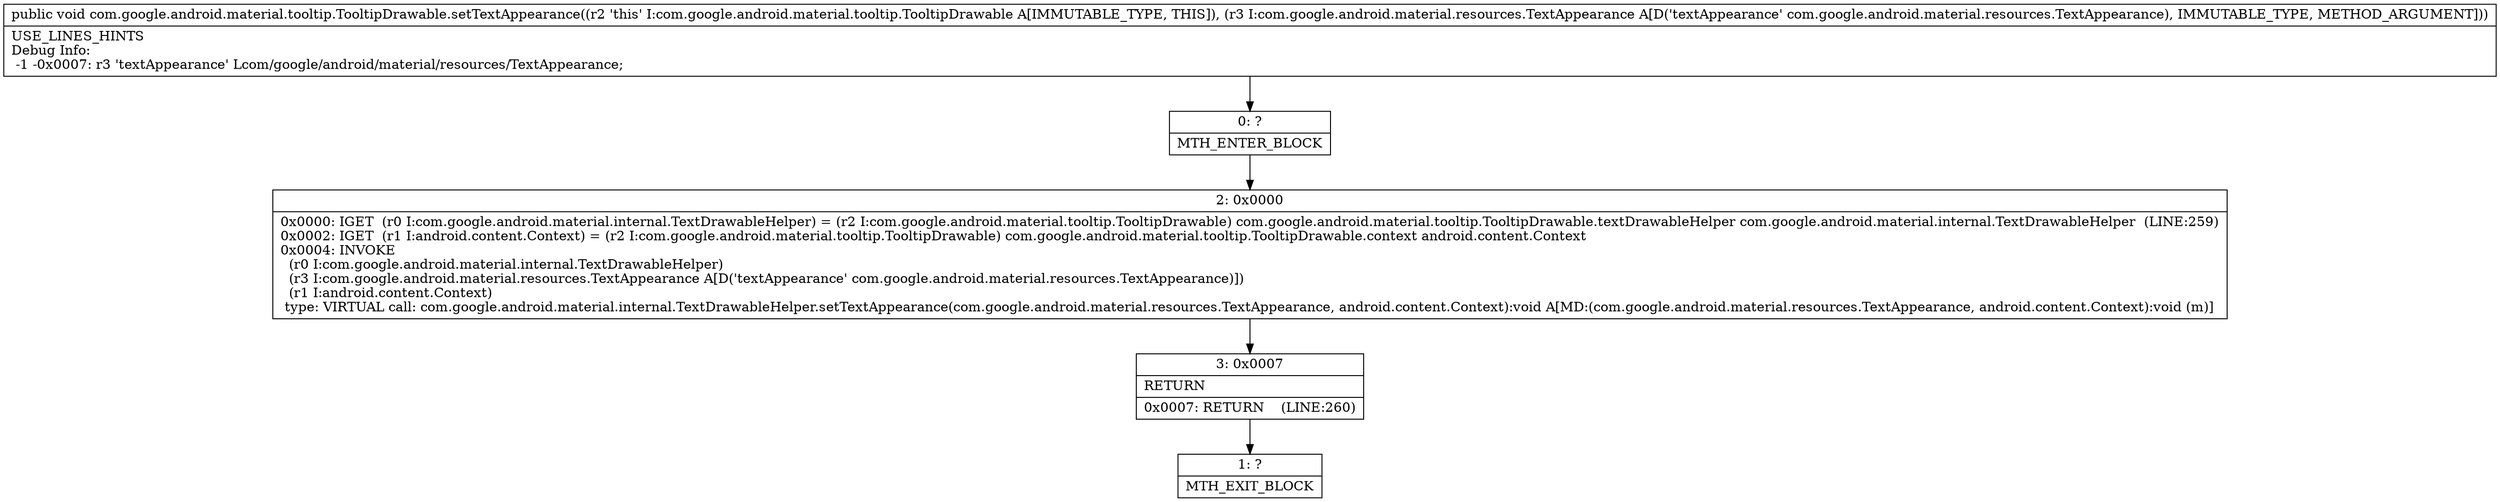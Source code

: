 digraph "CFG forcom.google.android.material.tooltip.TooltipDrawable.setTextAppearance(Lcom\/google\/android\/material\/resources\/TextAppearance;)V" {
Node_0 [shape=record,label="{0\:\ ?|MTH_ENTER_BLOCK\l}"];
Node_2 [shape=record,label="{2\:\ 0x0000|0x0000: IGET  (r0 I:com.google.android.material.internal.TextDrawableHelper) = (r2 I:com.google.android.material.tooltip.TooltipDrawable) com.google.android.material.tooltip.TooltipDrawable.textDrawableHelper com.google.android.material.internal.TextDrawableHelper  (LINE:259)\l0x0002: IGET  (r1 I:android.content.Context) = (r2 I:com.google.android.material.tooltip.TooltipDrawable) com.google.android.material.tooltip.TooltipDrawable.context android.content.Context \l0x0004: INVOKE  \l  (r0 I:com.google.android.material.internal.TextDrawableHelper)\l  (r3 I:com.google.android.material.resources.TextAppearance A[D('textAppearance' com.google.android.material.resources.TextAppearance)])\l  (r1 I:android.content.Context)\l type: VIRTUAL call: com.google.android.material.internal.TextDrawableHelper.setTextAppearance(com.google.android.material.resources.TextAppearance, android.content.Context):void A[MD:(com.google.android.material.resources.TextAppearance, android.content.Context):void (m)]\l}"];
Node_3 [shape=record,label="{3\:\ 0x0007|RETURN\l|0x0007: RETURN    (LINE:260)\l}"];
Node_1 [shape=record,label="{1\:\ ?|MTH_EXIT_BLOCK\l}"];
MethodNode[shape=record,label="{public void com.google.android.material.tooltip.TooltipDrawable.setTextAppearance((r2 'this' I:com.google.android.material.tooltip.TooltipDrawable A[IMMUTABLE_TYPE, THIS]), (r3 I:com.google.android.material.resources.TextAppearance A[D('textAppearance' com.google.android.material.resources.TextAppearance), IMMUTABLE_TYPE, METHOD_ARGUMENT]))  | USE_LINES_HINTS\lDebug Info:\l  \-1 \-0x0007: r3 'textAppearance' Lcom\/google\/android\/material\/resources\/TextAppearance;\l}"];
MethodNode -> Node_0;Node_0 -> Node_2;
Node_2 -> Node_3;
Node_3 -> Node_1;
}

